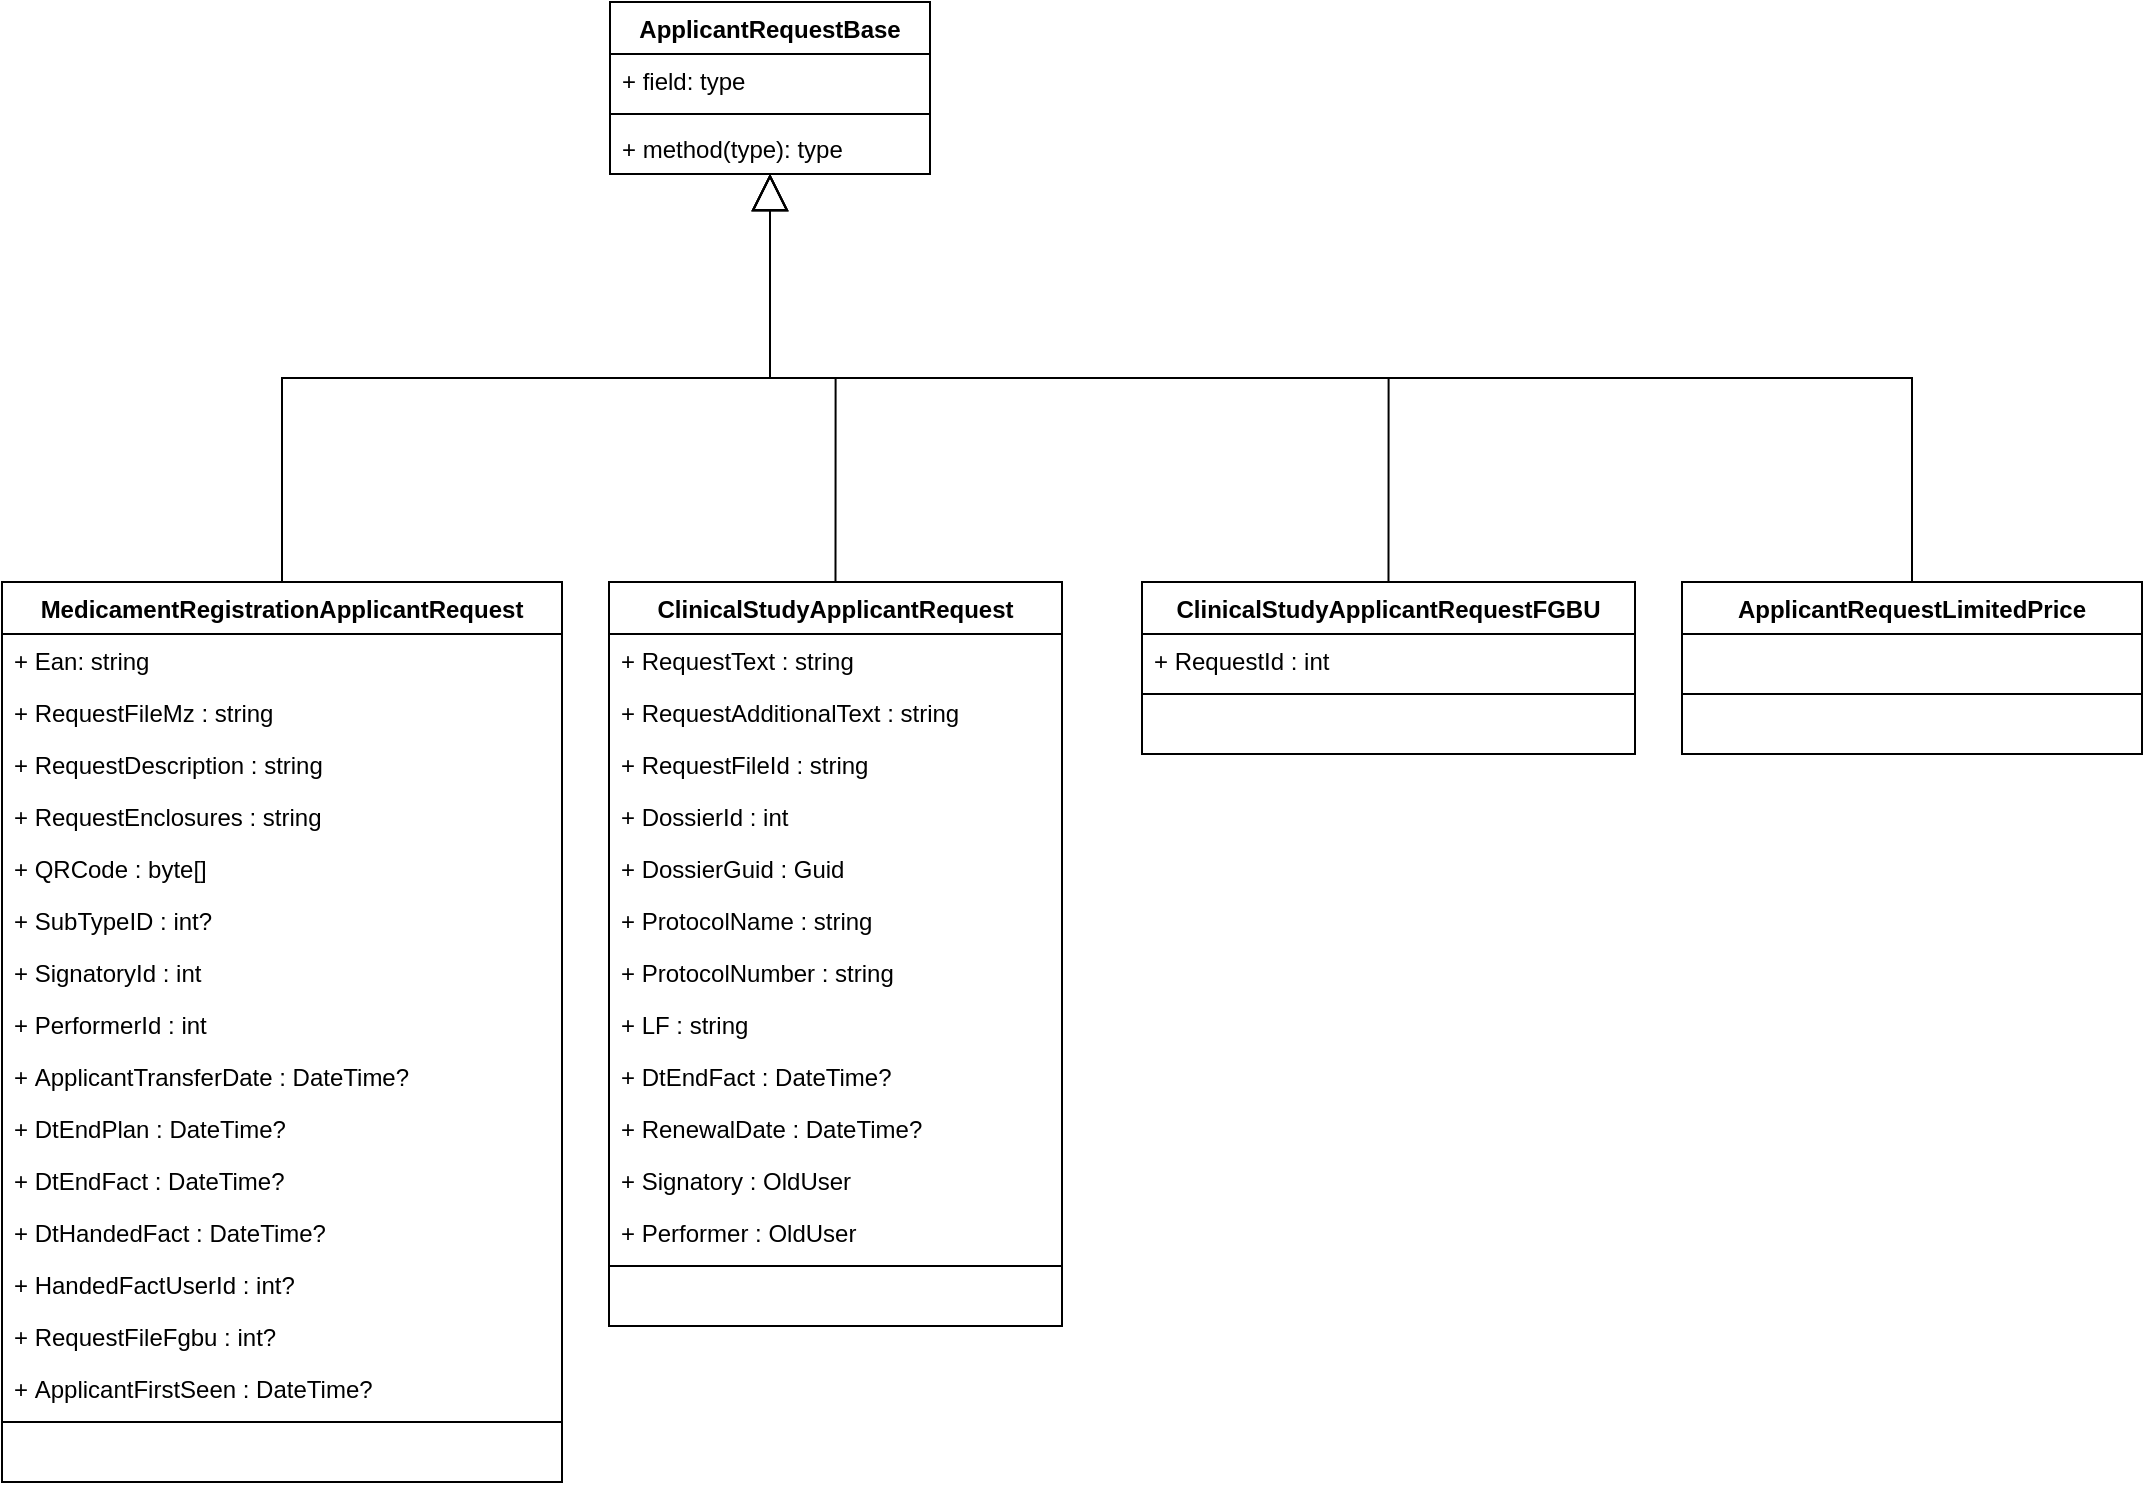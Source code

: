 <mxfile version="20.6.0" type="github">
  <diagram id="FbtvG5ja3MR5aEfaAjsH" name="Страница 1">
    <mxGraphModel dx="599" dy="792" grid="1" gridSize="10" guides="1" tooltips="1" connect="1" arrows="1" fold="1" page="1" pageScale="1" pageWidth="827" pageHeight="1169" math="0" shadow="0">
      <root>
        <mxCell id="0" />
        <mxCell id="1" parent="0" />
        <mxCell id="low-MrS_bK9RDzKWT8P9-1" value="ClinicalStudyApplicantRequest" style="swimlane;fontStyle=1;align=center;verticalAlign=top;childLayout=stackLayout;horizontal=1;startSize=26;horizontalStack=0;resizeParent=1;resizeParentMax=0;resizeLast=0;collapsible=1;marginBottom=0;" vertex="1" parent="1">
          <mxGeometry x="333.5" y="370" width="226.5" height="372" as="geometry" />
        </mxCell>
        <mxCell id="low-MrS_bK9RDzKWT8P9-2" value="+ RequestText : string" style="text;strokeColor=none;fillColor=none;align=left;verticalAlign=top;spacingLeft=4;spacingRight=4;overflow=hidden;rotatable=0;points=[[0,0.5],[1,0.5]];portConstraint=eastwest;" vertex="1" parent="low-MrS_bK9RDzKWT8P9-1">
          <mxGeometry y="26" width="226.5" height="26" as="geometry" />
        </mxCell>
        <mxCell id="low-MrS_bK9RDzKWT8P9-40" value="+ RequestAdditionalText : string" style="text;strokeColor=none;fillColor=none;align=left;verticalAlign=top;spacingLeft=4;spacingRight=4;overflow=hidden;rotatable=0;points=[[0,0.5],[1,0.5]];portConstraint=eastwest;" vertex="1" parent="low-MrS_bK9RDzKWT8P9-1">
          <mxGeometry y="52" width="226.5" height="26" as="geometry" />
        </mxCell>
        <mxCell id="low-MrS_bK9RDzKWT8P9-43" value="+ RequestFileId : string" style="text;strokeColor=none;fillColor=none;align=left;verticalAlign=top;spacingLeft=4;spacingRight=4;overflow=hidden;rotatable=0;points=[[0,0.5],[1,0.5]];portConstraint=eastwest;" vertex="1" parent="low-MrS_bK9RDzKWT8P9-1">
          <mxGeometry y="78" width="226.5" height="26" as="geometry" />
        </mxCell>
        <mxCell id="low-MrS_bK9RDzKWT8P9-46" value="+ DossierId : int" style="text;strokeColor=none;fillColor=none;align=left;verticalAlign=top;spacingLeft=4;spacingRight=4;overflow=hidden;rotatable=0;points=[[0,0.5],[1,0.5]];portConstraint=eastwest;" vertex="1" parent="low-MrS_bK9RDzKWT8P9-1">
          <mxGeometry y="104" width="226.5" height="26" as="geometry" />
        </mxCell>
        <mxCell id="low-MrS_bK9RDzKWT8P9-47" value="+ DossierGuid : Guid" style="text;strokeColor=none;fillColor=none;align=left;verticalAlign=top;spacingLeft=4;spacingRight=4;overflow=hidden;rotatable=0;points=[[0,0.5],[1,0.5]];portConstraint=eastwest;" vertex="1" parent="low-MrS_bK9RDzKWT8P9-1">
          <mxGeometry y="130" width="226.5" height="26" as="geometry" />
        </mxCell>
        <mxCell id="low-MrS_bK9RDzKWT8P9-45" value="+ ProtocolName : string" style="text;strokeColor=none;fillColor=none;align=left;verticalAlign=top;spacingLeft=4;spacingRight=4;overflow=hidden;rotatable=0;points=[[0,0.5],[1,0.5]];portConstraint=eastwest;" vertex="1" parent="low-MrS_bK9RDzKWT8P9-1">
          <mxGeometry y="156" width="226.5" height="26" as="geometry" />
        </mxCell>
        <mxCell id="low-MrS_bK9RDzKWT8P9-44" value="+ ProtocolNumber : string" style="text;strokeColor=none;fillColor=none;align=left;verticalAlign=top;spacingLeft=4;spacingRight=4;overflow=hidden;rotatable=0;points=[[0,0.5],[1,0.5]];portConstraint=eastwest;" vertex="1" parent="low-MrS_bK9RDzKWT8P9-1">
          <mxGeometry y="182" width="226.5" height="26" as="geometry" />
        </mxCell>
        <mxCell id="low-MrS_bK9RDzKWT8P9-42" value="+ LF : string" style="text;strokeColor=none;fillColor=none;align=left;verticalAlign=top;spacingLeft=4;spacingRight=4;overflow=hidden;rotatable=0;points=[[0,0.5],[1,0.5]];portConstraint=eastwest;" vertex="1" parent="low-MrS_bK9RDzKWT8P9-1">
          <mxGeometry y="208" width="226.5" height="26" as="geometry" />
        </mxCell>
        <mxCell id="low-MrS_bK9RDzKWT8P9-41" value="+ DtEndFact : DateTime?" style="text;strokeColor=none;fillColor=none;align=left;verticalAlign=top;spacingLeft=4;spacingRight=4;overflow=hidden;rotatable=0;points=[[0,0.5],[1,0.5]];portConstraint=eastwest;" vertex="1" parent="low-MrS_bK9RDzKWT8P9-1">
          <mxGeometry y="234" width="226.5" height="26" as="geometry" />
        </mxCell>
        <mxCell id="low-MrS_bK9RDzKWT8P9-39" value="+ RenewalDate : DateTime?" style="text;strokeColor=none;fillColor=none;align=left;verticalAlign=top;spacingLeft=4;spacingRight=4;overflow=hidden;rotatable=0;points=[[0,0.5],[1,0.5]];portConstraint=eastwest;" vertex="1" parent="low-MrS_bK9RDzKWT8P9-1">
          <mxGeometry y="260" width="226.5" height="26" as="geometry" />
        </mxCell>
        <mxCell id="low-MrS_bK9RDzKWT8P9-48" value="+ Signatory : OldUser" style="text;strokeColor=none;fillColor=none;align=left;verticalAlign=top;spacingLeft=4;spacingRight=4;overflow=hidden;rotatable=0;points=[[0,0.5],[1,0.5]];portConstraint=eastwest;" vertex="1" parent="low-MrS_bK9RDzKWT8P9-1">
          <mxGeometry y="286" width="226.5" height="26" as="geometry" />
        </mxCell>
        <mxCell id="low-MrS_bK9RDzKWT8P9-49" value="+ Performer : OldUser" style="text;strokeColor=none;fillColor=none;align=left;verticalAlign=top;spacingLeft=4;spacingRight=4;overflow=hidden;rotatable=0;points=[[0,0.5],[1,0.5]];portConstraint=eastwest;" vertex="1" parent="low-MrS_bK9RDzKWT8P9-1">
          <mxGeometry y="312" width="226.5" height="26" as="geometry" />
        </mxCell>
        <mxCell id="low-MrS_bK9RDzKWT8P9-3" value="" style="line;strokeWidth=1;fillColor=none;align=left;verticalAlign=middle;spacingTop=-1;spacingLeft=3;spacingRight=3;rotatable=0;labelPosition=right;points=[];portConstraint=eastwest;strokeColor=inherit;" vertex="1" parent="low-MrS_bK9RDzKWT8P9-1">
          <mxGeometry y="338" width="226.5" height="8" as="geometry" />
        </mxCell>
        <mxCell id="low-MrS_bK9RDzKWT8P9-4" value=" " style="text;strokeColor=none;fillColor=none;align=left;verticalAlign=top;spacingLeft=4;spacingRight=4;overflow=hidden;rotatable=0;points=[[0,0.5],[1,0.5]];portConstraint=eastwest;" vertex="1" parent="low-MrS_bK9RDzKWT8P9-1">
          <mxGeometry y="346" width="226.5" height="26" as="geometry" />
        </mxCell>
        <mxCell id="low-MrS_bK9RDzKWT8P9-5" value="ApplicantRequestLimitedPrice" style="swimlane;fontStyle=1;align=center;verticalAlign=top;childLayout=stackLayout;horizontal=1;startSize=26;horizontalStack=0;resizeParent=1;resizeParentMax=0;resizeLast=0;collapsible=1;marginBottom=0;" vertex="1" parent="1">
          <mxGeometry x="870" y="370" width="230" height="86" as="geometry" />
        </mxCell>
        <mxCell id="low-MrS_bK9RDzKWT8P9-6" value=" " style="text;strokeColor=none;fillColor=none;align=left;verticalAlign=top;spacingLeft=4;spacingRight=4;overflow=hidden;rotatable=0;points=[[0,0.5],[1,0.5]];portConstraint=eastwest;" vertex="1" parent="low-MrS_bK9RDzKWT8P9-5">
          <mxGeometry y="26" width="230" height="26" as="geometry" />
        </mxCell>
        <mxCell id="low-MrS_bK9RDzKWT8P9-7" value="" style="line;strokeWidth=1;fillColor=none;align=left;verticalAlign=middle;spacingTop=-1;spacingLeft=3;spacingRight=3;rotatable=0;labelPosition=right;points=[];portConstraint=eastwest;strokeColor=inherit;" vertex="1" parent="low-MrS_bK9RDzKWT8P9-5">
          <mxGeometry y="52" width="230" height="8" as="geometry" />
        </mxCell>
        <mxCell id="low-MrS_bK9RDzKWT8P9-8" value=" " style="text;strokeColor=none;fillColor=none;align=left;verticalAlign=top;spacingLeft=4;spacingRight=4;overflow=hidden;rotatable=0;points=[[0,0.5],[1,0.5]];portConstraint=eastwest;" vertex="1" parent="low-MrS_bK9RDzKWT8P9-5">
          <mxGeometry y="60" width="230" height="26" as="geometry" />
        </mxCell>
        <mxCell id="low-MrS_bK9RDzKWT8P9-9" value="MedicamentRegistrationApplicantRequest" style="swimlane;fontStyle=1;align=center;verticalAlign=top;childLayout=stackLayout;horizontal=1;startSize=26;horizontalStack=0;resizeParent=1;resizeParentMax=0;resizeLast=0;collapsible=1;marginBottom=0;" vertex="1" parent="1">
          <mxGeometry x="30" y="370" width="280" height="450" as="geometry" />
        </mxCell>
        <mxCell id="low-MrS_bK9RDzKWT8P9-10" value="+ Ean: string" style="text;strokeColor=none;fillColor=none;align=left;verticalAlign=top;spacingLeft=4;spacingRight=4;overflow=hidden;rotatable=0;points=[[0,0.5],[1,0.5]];portConstraint=eastwest;" vertex="1" parent="low-MrS_bK9RDzKWT8P9-9">
          <mxGeometry y="26" width="280" height="26" as="geometry" />
        </mxCell>
        <mxCell id="low-MrS_bK9RDzKWT8P9-21" value="+ RequestFileMz : string" style="text;strokeColor=none;fillColor=none;align=left;verticalAlign=top;spacingLeft=4;spacingRight=4;overflow=hidden;rotatable=0;points=[[0,0.5],[1,0.5]];portConstraint=eastwest;" vertex="1" parent="low-MrS_bK9RDzKWT8P9-9">
          <mxGeometry y="52" width="280" height="26" as="geometry" />
        </mxCell>
        <mxCell id="low-MrS_bK9RDzKWT8P9-22" value="+ RequestDescription : string" style="text;strokeColor=none;fillColor=none;align=left;verticalAlign=top;spacingLeft=4;spacingRight=4;overflow=hidden;rotatable=0;points=[[0,0.5],[1,0.5]];portConstraint=eastwest;" vertex="1" parent="low-MrS_bK9RDzKWT8P9-9">
          <mxGeometry y="78" width="280" height="26" as="geometry" />
        </mxCell>
        <mxCell id="low-MrS_bK9RDzKWT8P9-23" value="+ RequestEnclosures : string" style="text;strokeColor=none;fillColor=none;align=left;verticalAlign=top;spacingLeft=4;spacingRight=4;overflow=hidden;rotatable=0;points=[[0,0.5],[1,0.5]];portConstraint=eastwest;" vertex="1" parent="low-MrS_bK9RDzKWT8P9-9">
          <mxGeometry y="104" width="280" height="26" as="geometry" />
        </mxCell>
        <mxCell id="low-MrS_bK9RDzKWT8P9-24" value="+ QRCode : byte[]" style="text;strokeColor=none;fillColor=none;align=left;verticalAlign=top;spacingLeft=4;spacingRight=4;overflow=hidden;rotatable=0;points=[[0,0.5],[1,0.5]];portConstraint=eastwest;" vertex="1" parent="low-MrS_bK9RDzKWT8P9-9">
          <mxGeometry y="130" width="280" height="26" as="geometry" />
        </mxCell>
        <mxCell id="low-MrS_bK9RDzKWT8P9-25" value="+ SubTypeID : int?" style="text;strokeColor=none;fillColor=none;align=left;verticalAlign=top;spacingLeft=4;spacingRight=4;overflow=hidden;rotatable=0;points=[[0,0.5],[1,0.5]];portConstraint=eastwest;" vertex="1" parent="low-MrS_bK9RDzKWT8P9-9">
          <mxGeometry y="156" width="280" height="26" as="geometry" />
        </mxCell>
        <mxCell id="low-MrS_bK9RDzKWT8P9-26" value="+ SignatoryId : int" style="text;strokeColor=none;fillColor=none;align=left;verticalAlign=top;spacingLeft=4;spacingRight=4;overflow=hidden;rotatable=0;points=[[0,0.5],[1,0.5]];portConstraint=eastwest;" vertex="1" parent="low-MrS_bK9RDzKWT8P9-9">
          <mxGeometry y="182" width="280" height="26" as="geometry" />
        </mxCell>
        <mxCell id="low-MrS_bK9RDzKWT8P9-27" value="+ PerformerId : int" style="text;strokeColor=none;fillColor=none;align=left;verticalAlign=top;spacingLeft=4;spacingRight=4;overflow=hidden;rotatable=0;points=[[0,0.5],[1,0.5]];portConstraint=eastwest;" vertex="1" parent="low-MrS_bK9RDzKWT8P9-9">
          <mxGeometry y="208" width="280" height="26" as="geometry" />
        </mxCell>
        <mxCell id="low-MrS_bK9RDzKWT8P9-28" value="+ ApplicantTransferDate : DateTime?" style="text;strokeColor=none;fillColor=none;align=left;verticalAlign=top;spacingLeft=4;spacingRight=4;overflow=hidden;rotatable=0;points=[[0,0.5],[1,0.5]];portConstraint=eastwest;" vertex="1" parent="low-MrS_bK9RDzKWT8P9-9">
          <mxGeometry y="234" width="280" height="26" as="geometry" />
        </mxCell>
        <mxCell id="low-MrS_bK9RDzKWT8P9-29" value="+ DtEndPlan : DateTime?" style="text;strokeColor=none;fillColor=none;align=left;verticalAlign=top;spacingLeft=4;spacingRight=4;overflow=hidden;rotatable=0;points=[[0,0.5],[1,0.5]];portConstraint=eastwest;" vertex="1" parent="low-MrS_bK9RDzKWT8P9-9">
          <mxGeometry y="260" width="280" height="26" as="geometry" />
        </mxCell>
        <mxCell id="low-MrS_bK9RDzKWT8P9-30" value="+ DtEndFact : DateTime?" style="text;strokeColor=none;fillColor=none;align=left;verticalAlign=top;spacingLeft=4;spacingRight=4;overflow=hidden;rotatable=0;points=[[0,0.5],[1,0.5]];portConstraint=eastwest;" vertex="1" parent="low-MrS_bK9RDzKWT8P9-9">
          <mxGeometry y="286" width="280" height="26" as="geometry" />
        </mxCell>
        <mxCell id="low-MrS_bK9RDzKWT8P9-31" value="+ DtHandedFact : DateTime?" style="text;strokeColor=none;fillColor=none;align=left;verticalAlign=top;spacingLeft=4;spacingRight=4;overflow=hidden;rotatable=0;points=[[0,0.5],[1,0.5]];portConstraint=eastwest;" vertex="1" parent="low-MrS_bK9RDzKWT8P9-9">
          <mxGeometry y="312" width="280" height="26" as="geometry" />
        </mxCell>
        <mxCell id="low-MrS_bK9RDzKWT8P9-32" value="+ HandedFactUserId : int?" style="text;strokeColor=none;fillColor=none;align=left;verticalAlign=top;spacingLeft=4;spacingRight=4;overflow=hidden;rotatable=0;points=[[0,0.5],[1,0.5]];portConstraint=eastwest;" vertex="1" parent="low-MrS_bK9RDzKWT8P9-9">
          <mxGeometry y="338" width="280" height="26" as="geometry" />
        </mxCell>
        <mxCell id="low-MrS_bK9RDzKWT8P9-33" value="+ RequestFileFgbu : int?" style="text;strokeColor=none;fillColor=none;align=left;verticalAlign=top;spacingLeft=4;spacingRight=4;overflow=hidden;rotatable=0;points=[[0,0.5],[1,0.5]];portConstraint=eastwest;" vertex="1" parent="low-MrS_bK9RDzKWT8P9-9">
          <mxGeometry y="364" width="280" height="26" as="geometry" />
        </mxCell>
        <mxCell id="low-MrS_bK9RDzKWT8P9-34" value="+ ApplicantFirstSeen : DateTime?" style="text;strokeColor=none;fillColor=none;align=left;verticalAlign=top;spacingLeft=4;spacingRight=4;overflow=hidden;rotatable=0;points=[[0,0.5],[1,0.5]];portConstraint=eastwest;" vertex="1" parent="low-MrS_bK9RDzKWT8P9-9">
          <mxGeometry y="390" width="280" height="26" as="geometry" />
        </mxCell>
        <mxCell id="low-MrS_bK9RDzKWT8P9-11" value="" style="line;strokeWidth=1;fillColor=none;align=left;verticalAlign=middle;spacingTop=-1;spacingLeft=3;spacingRight=3;rotatable=0;labelPosition=right;points=[];portConstraint=eastwest;strokeColor=inherit;" vertex="1" parent="low-MrS_bK9RDzKWT8P9-9">
          <mxGeometry y="416" width="280" height="8" as="geometry" />
        </mxCell>
        <mxCell id="low-MrS_bK9RDzKWT8P9-12" value=" " style="text;strokeColor=none;fillColor=none;align=left;verticalAlign=top;spacingLeft=4;spacingRight=4;overflow=hidden;rotatable=0;points=[[0,0.5],[1,0.5]];portConstraint=eastwest;" vertex="1" parent="low-MrS_bK9RDzKWT8P9-9">
          <mxGeometry y="424" width="280" height="26" as="geometry" />
        </mxCell>
        <mxCell id="low-MrS_bK9RDzKWT8P9-13" value="ApplicantRequestBase" style="swimlane;fontStyle=1;align=center;verticalAlign=top;childLayout=stackLayout;horizontal=1;startSize=26;horizontalStack=0;resizeParent=1;resizeParentMax=0;resizeLast=0;collapsible=1;marginBottom=0;" vertex="1" parent="1">
          <mxGeometry x="334" y="80" width="160" height="86" as="geometry" />
        </mxCell>
        <mxCell id="low-MrS_bK9RDzKWT8P9-14" value="+ field: type" style="text;strokeColor=none;fillColor=none;align=left;verticalAlign=top;spacingLeft=4;spacingRight=4;overflow=hidden;rotatable=0;points=[[0,0.5],[1,0.5]];portConstraint=eastwest;" vertex="1" parent="low-MrS_bK9RDzKWT8P9-13">
          <mxGeometry y="26" width="160" height="26" as="geometry" />
        </mxCell>
        <mxCell id="low-MrS_bK9RDzKWT8P9-15" value="" style="line;strokeWidth=1;fillColor=none;align=left;verticalAlign=middle;spacingTop=-1;spacingLeft=3;spacingRight=3;rotatable=0;labelPosition=right;points=[];portConstraint=eastwest;strokeColor=inherit;" vertex="1" parent="low-MrS_bK9RDzKWT8P9-13">
          <mxGeometry y="52" width="160" height="8" as="geometry" />
        </mxCell>
        <mxCell id="low-MrS_bK9RDzKWT8P9-16" value="+ method(type): type" style="text;strokeColor=none;fillColor=none;align=left;verticalAlign=top;spacingLeft=4;spacingRight=4;overflow=hidden;rotatable=0;points=[[0,0.5],[1,0.5]];portConstraint=eastwest;" vertex="1" parent="low-MrS_bK9RDzKWT8P9-13">
          <mxGeometry y="60" width="160" height="26" as="geometry" />
        </mxCell>
        <mxCell id="low-MrS_bK9RDzKWT8P9-18" value="" style="endArrow=block;endSize=16;endFill=0;html=1;rounded=0;edgeStyle=orthogonalEdgeStyle;exitX=0.5;exitY=0;exitDx=0;exitDy=0;" edge="1" parent="1" source="low-MrS_bK9RDzKWT8P9-9" target="low-MrS_bK9RDzKWT8P9-13">
          <mxGeometry width="160" relative="1" as="geometry">
            <mxPoint x="330" y="410" as="sourcePoint" />
            <mxPoint x="490" y="410" as="targetPoint" />
          </mxGeometry>
        </mxCell>
        <mxCell id="low-MrS_bK9RDzKWT8P9-19" value="" style="endArrow=block;endSize=16;endFill=0;html=1;rounded=0;edgeStyle=orthogonalEdgeStyle;exitX=0.5;exitY=0;exitDx=0;exitDy=0;" edge="1" parent="1" source="low-MrS_bK9RDzKWT8P9-1" target="low-MrS_bK9RDzKWT8P9-13">
          <mxGeometry width="160" relative="1" as="geometry">
            <mxPoint x="180" y="380" as="sourcePoint" />
            <mxPoint x="424" y="176" as="targetPoint" />
          </mxGeometry>
        </mxCell>
        <mxCell id="low-MrS_bK9RDzKWT8P9-20" value="" style="endArrow=block;endSize=16;endFill=0;html=1;rounded=0;edgeStyle=orthogonalEdgeStyle;exitX=0.5;exitY=0;exitDx=0;exitDy=0;" edge="1" parent="1" source="low-MrS_bK9RDzKWT8P9-5" target="low-MrS_bK9RDzKWT8P9-13">
          <mxGeometry width="160" relative="1" as="geometry">
            <mxPoint x="456.75" y="380" as="sourcePoint" />
            <mxPoint x="424" y="176" as="targetPoint" />
          </mxGeometry>
        </mxCell>
        <mxCell id="low-MrS_bK9RDzKWT8P9-35" value="ClinicalStudyApplicantRequestFGBU" style="swimlane;fontStyle=1;align=center;verticalAlign=top;childLayout=stackLayout;horizontal=1;startSize=26;horizontalStack=0;resizeParent=1;resizeParentMax=0;resizeLast=0;collapsible=1;marginBottom=0;" vertex="1" parent="1">
          <mxGeometry x="600" y="370" width="246.5" height="86" as="geometry">
            <mxRectangle x="590" y="370" width="250" height="30" as="alternateBounds" />
          </mxGeometry>
        </mxCell>
        <mxCell id="low-MrS_bK9RDzKWT8P9-36" value="+ RequestId : int" style="text;strokeColor=none;fillColor=none;align=left;verticalAlign=top;spacingLeft=4;spacingRight=4;overflow=hidden;rotatable=0;points=[[0,0.5],[1,0.5]];portConstraint=eastwest;" vertex="1" parent="low-MrS_bK9RDzKWT8P9-35">
          <mxGeometry y="26" width="246.5" height="26" as="geometry" />
        </mxCell>
        <mxCell id="low-MrS_bK9RDzKWT8P9-37" value="" style="line;strokeWidth=1;fillColor=none;align=left;verticalAlign=middle;spacingTop=-1;spacingLeft=3;spacingRight=3;rotatable=0;labelPosition=right;points=[];portConstraint=eastwest;strokeColor=inherit;" vertex="1" parent="low-MrS_bK9RDzKWT8P9-35">
          <mxGeometry y="52" width="246.5" height="8" as="geometry" />
        </mxCell>
        <mxCell id="low-MrS_bK9RDzKWT8P9-38" value=" " style="text;strokeColor=none;fillColor=none;align=left;verticalAlign=top;spacingLeft=4;spacingRight=4;overflow=hidden;rotatable=0;points=[[0,0.5],[1,0.5]];portConstraint=eastwest;" vertex="1" parent="low-MrS_bK9RDzKWT8P9-35">
          <mxGeometry y="60" width="246.5" height="26" as="geometry" />
        </mxCell>
        <mxCell id="low-MrS_bK9RDzKWT8P9-50" value="" style="endArrow=block;endSize=16;endFill=0;html=1;rounded=0;edgeStyle=orthogonalEdgeStyle;exitX=0.5;exitY=0;exitDx=0;exitDy=0;" edge="1" parent="1" source="low-MrS_bK9RDzKWT8P9-35" target="low-MrS_bK9RDzKWT8P9-13">
          <mxGeometry width="160" relative="1" as="geometry">
            <mxPoint x="456.75" y="380.0" as="sourcePoint" />
            <mxPoint x="423.966" y="176.0" as="targetPoint" />
          </mxGeometry>
        </mxCell>
      </root>
    </mxGraphModel>
  </diagram>
</mxfile>
